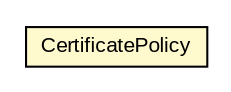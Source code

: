 #!/usr/local/bin/dot
#
# Class diagram 
# Generated by UMLGraph version R5_6-24-gf6e263 (http://www.umlgraph.org/)
#

digraph G {
	edge [fontname="arial",fontsize=10,labelfontname="arial",labelfontsize=10];
	node [fontname="arial",fontsize=10,shape=plaintext];
	nodesep=0.25;
	ranksep=0.5;
	// eu.europa.esig.dss.CertificatePolicy
	c225894 [label=<<table title="eu.europa.esig.dss.CertificatePolicy" border="0" cellborder="1" cellspacing="0" cellpadding="2" port="p" bgcolor="lemonChiffon" href="./CertificatePolicy.html">
		<tr><td><table border="0" cellspacing="0" cellpadding="1">
<tr><td align="center" balign="center"> CertificatePolicy </td></tr>
		</table></td></tr>
		</table>>, URL="./CertificatePolicy.html", fontname="arial", fontcolor="black", fontsize=10.0];
}

